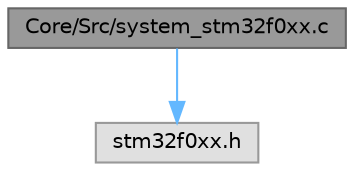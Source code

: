 digraph "Core/Src/system_stm32f0xx.c"
{
 // LATEX_PDF_SIZE
  bgcolor="transparent";
  edge [fontname=Helvetica,fontsize=10,labelfontname=Helvetica,labelfontsize=10];
  node [fontname=Helvetica,fontsize=10,shape=box,height=0.2,width=0.4];
  Node1 [id="Node000001",label="Core/Src/system_stm32f0xx.c",height=0.2,width=0.4,color="gray40", fillcolor="grey60", style="filled", fontcolor="black",tooltip="CMSIS Cortex-M0 Device Peripheral Access Layer System Source File."];
  Node1 -> Node2 [id="edge1_Node000001_Node000002",color="steelblue1",style="solid",tooltip=" "];
  Node2 [id="Node000002",label="stm32f0xx.h",height=0.2,width=0.4,color="grey60", fillcolor="#E0E0E0", style="filled",tooltip=" "];
}
